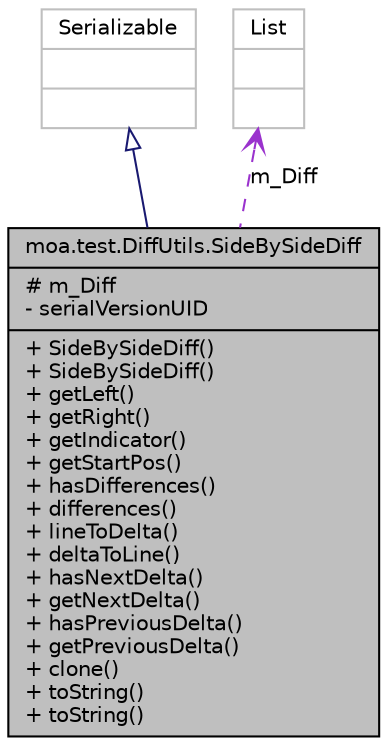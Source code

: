 digraph G
{
  edge [fontname="Helvetica",fontsize="10",labelfontname="Helvetica",labelfontsize="10"];
  node [fontname="Helvetica",fontsize="10",shape=record];
  Node1 [label="{moa.test.DiffUtils.SideBySideDiff\n|# m_Diff\l- serialVersionUID\l|+ SideBySideDiff()\l+ SideBySideDiff()\l+ getLeft()\l+ getRight()\l+ getIndicator()\l+ getStartPos()\l+ hasDifferences()\l+ differences()\l+ lineToDelta()\l+ deltaToLine()\l+ hasNextDelta()\l+ getNextDelta()\l+ hasPreviousDelta()\l+ getPreviousDelta()\l+ clone()\l+ toString()\l+ toString()\l}",height=0.2,width=0.4,color="black", fillcolor="grey75", style="filled" fontcolor="black"];
  Node2 -> Node1 [dir=back,color="midnightblue",fontsize="10",style="solid",arrowtail="empty",fontname="Helvetica"];
  Node2 [label="{Serializable\n||}",height=0.2,width=0.4,color="grey75", fillcolor="white", style="filled"];
  Node3 -> Node1 [dir=back,color="darkorchid3",fontsize="10",style="dashed",label="m_Diff",arrowtail="open",fontname="Helvetica"];
  Node3 [label="{List\n||}",height=0.2,width=0.4,color="grey75", fillcolor="white", style="filled"];
}
